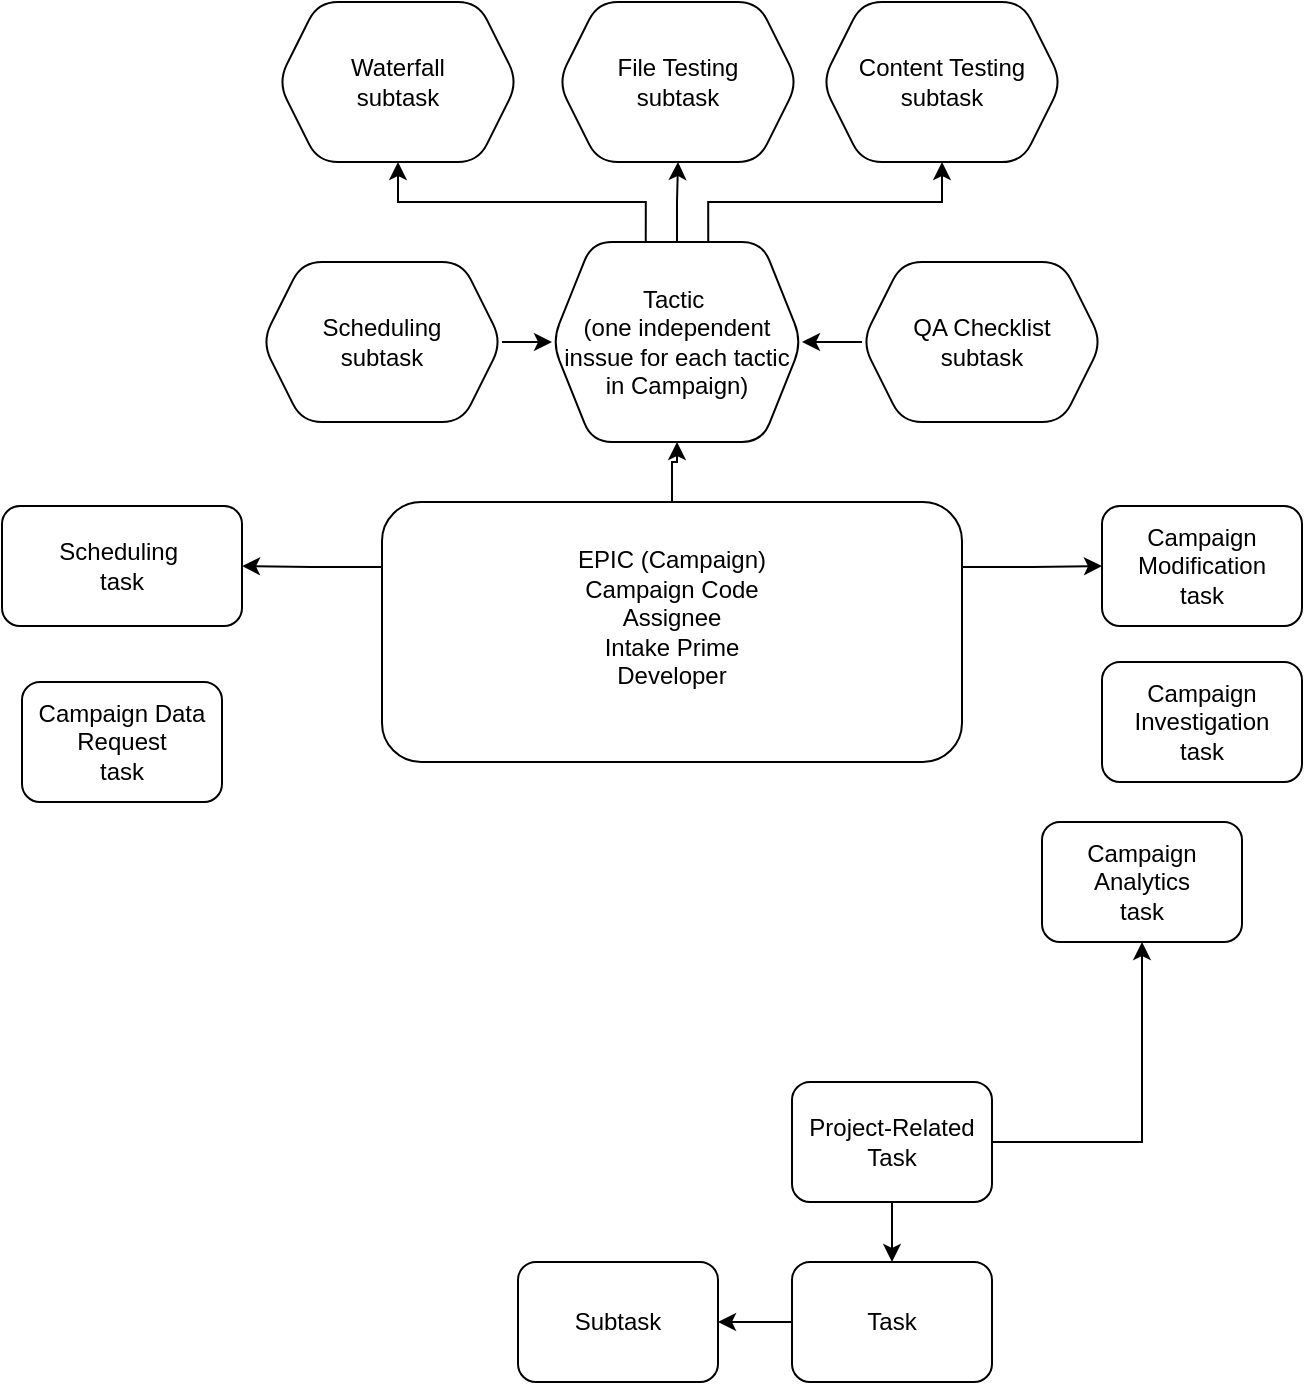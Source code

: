<mxfile version="14.5.4" type="github"><diagram id="ZlsLzyeVuHIJB3UnAANm" name="Page-1"><mxGraphModel dx="1422" dy="705" grid="1" gridSize="10" guides="1" tooltips="1" connect="1" arrows="1" fold="1" page="1" pageScale="1" pageWidth="850" pageHeight="1100" math="0" shadow="0"><root><mxCell id="0"/><mxCell id="1" parent="0"/><mxCell id="QNF2yn14ElUnCiaEgax5-3" value="" style="edgeStyle=orthogonalEdgeStyle;rounded=0;orthogonalLoop=1;jettySize=auto;html=1;" edge="1" parent="1" source="QNF2yn14ElUnCiaEgax5-1" target="QNF2yn14ElUnCiaEgax5-2"><mxGeometry relative="1" as="geometry"/></mxCell><mxCell id="QNF2yn14ElUnCiaEgax5-21" value="" style="edgeStyle=orthogonalEdgeStyle;rounded=0;orthogonalLoop=1;jettySize=auto;html=1;exitX=0;exitY=0.25;exitDx=0;exitDy=0;" edge="1" parent="1" source="QNF2yn14ElUnCiaEgax5-1" target="QNF2yn14ElUnCiaEgax5-20"><mxGeometry relative="1" as="geometry"/></mxCell><mxCell id="QNF2yn14ElUnCiaEgax5-22" style="edgeStyle=orthogonalEdgeStyle;rounded=0;orthogonalLoop=1;jettySize=auto;html=1;exitX=1;exitY=0.25;exitDx=0;exitDy=0;entryX=0;entryY=0.5;entryDx=0;entryDy=0;" edge="1" parent="1" source="QNF2yn14ElUnCiaEgax5-1" target="QNF2yn14ElUnCiaEgax5-23"><mxGeometry relative="1" as="geometry"><mxPoint x="600" y="293" as="targetPoint"/></mxGeometry></mxCell><mxCell id="QNF2yn14ElUnCiaEgax5-1" value="EPIC (Campaign)&lt;br&gt;Campaign Code&lt;br&gt;Assignee&lt;br&gt;Intake Prime&lt;br&gt;Developer&lt;br&gt;&lt;br&gt;" style="rounded=1;whiteSpace=wrap;html=1;" vertex="1" parent="1"><mxGeometry x="280" y="260" width="290" height="130" as="geometry"/></mxCell><mxCell id="QNF2yn14ElUnCiaEgax5-5" value="" style="edgeStyle=orthogonalEdgeStyle;rounded=0;orthogonalLoop=1;jettySize=auto;html=1;exitX=0.375;exitY=0;exitDx=0;exitDy=0;" edge="1" parent="1" source="QNF2yn14ElUnCiaEgax5-2" target="QNF2yn14ElUnCiaEgax5-4"><mxGeometry relative="1" as="geometry"/></mxCell><mxCell id="QNF2yn14ElUnCiaEgax5-10" value="" style="edgeStyle=orthogonalEdgeStyle;rounded=0;orthogonalLoop=1;jettySize=auto;html=1;" edge="1" parent="1" source="QNF2yn14ElUnCiaEgax5-2" target="QNF2yn14ElUnCiaEgax5-6"><mxGeometry relative="1" as="geometry"/></mxCell><mxCell id="QNF2yn14ElUnCiaEgax5-11" style="edgeStyle=orthogonalEdgeStyle;rounded=0;orthogonalLoop=1;jettySize=auto;html=1;exitX=0.625;exitY=0;exitDx=0;exitDy=0;entryX=0.5;entryY=1;entryDx=0;entryDy=0;" edge="1" parent="1" source="QNF2yn14ElUnCiaEgax5-2" target="QNF2yn14ElUnCiaEgax5-7"><mxGeometry relative="1" as="geometry"/></mxCell><mxCell id="QNF2yn14ElUnCiaEgax5-2" value="Tactic&amp;nbsp;&lt;br&gt;(one independent inssue for each tactic in Campaign)" style="shape=hexagon;perimeter=hexagonPerimeter2;whiteSpace=wrap;html=1;fixedSize=1;rounded=1;" vertex="1" parent="1"><mxGeometry x="365" y="130" width="125" height="100" as="geometry"/></mxCell><mxCell id="QNF2yn14ElUnCiaEgax5-4" value="Waterfall &lt;br&gt;subtask" style="shape=hexagon;perimeter=hexagonPerimeter2;whiteSpace=wrap;html=1;fixedSize=1;rounded=1;" vertex="1" parent="1"><mxGeometry x="228" y="10" width="120" height="80" as="geometry"/></mxCell><mxCell id="QNF2yn14ElUnCiaEgax5-6" value="File Testing&lt;br&gt;subtask" style="shape=hexagon;perimeter=hexagonPerimeter2;whiteSpace=wrap;html=1;fixedSize=1;rounded=1;" vertex="1" parent="1"><mxGeometry x="368" y="10" width="120" height="80" as="geometry"/></mxCell><mxCell id="QNF2yn14ElUnCiaEgax5-7" value="Content Testing&lt;br&gt;subtask" style="shape=hexagon;perimeter=hexagonPerimeter2;whiteSpace=wrap;html=1;fixedSize=1;rounded=1;" vertex="1" parent="1"><mxGeometry x="500" y="10" width="120" height="80" as="geometry"/></mxCell><mxCell id="QNF2yn14ElUnCiaEgax5-13" style="edgeStyle=orthogonalEdgeStyle;rounded=0;orthogonalLoop=1;jettySize=auto;html=1;exitX=0;exitY=0.5;exitDx=0;exitDy=0;entryX=1;entryY=0.5;entryDx=0;entryDy=0;" edge="1" parent="1" source="QNF2yn14ElUnCiaEgax5-8" target="QNF2yn14ElUnCiaEgax5-2"><mxGeometry relative="1" as="geometry"><mxPoint x="490" y="170" as="targetPoint"/></mxGeometry></mxCell><mxCell id="QNF2yn14ElUnCiaEgax5-8" value="QA Checklist&lt;br&gt;subtask" style="shape=hexagon;perimeter=hexagonPerimeter2;whiteSpace=wrap;html=1;fixedSize=1;rounded=1;" vertex="1" parent="1"><mxGeometry x="520" y="140" width="120" height="80" as="geometry"/></mxCell><mxCell id="QNF2yn14ElUnCiaEgax5-12" style="edgeStyle=orthogonalEdgeStyle;rounded=0;orthogonalLoop=1;jettySize=auto;html=1;exitX=1;exitY=0.5;exitDx=0;exitDy=0;" edge="1" parent="1" source="QNF2yn14ElUnCiaEgax5-9" target="QNF2yn14ElUnCiaEgax5-2"><mxGeometry relative="1" as="geometry"/></mxCell><mxCell id="QNF2yn14ElUnCiaEgax5-9" value="Scheduling&lt;br&gt;subtask" style="shape=hexagon;perimeter=hexagonPerimeter2;whiteSpace=wrap;html=1;fixedSize=1;rounded=1;" vertex="1" parent="1"><mxGeometry x="220" y="140" width="120" height="80" as="geometry"/></mxCell><mxCell id="QNF2yn14ElUnCiaEgax5-20" value="Scheduling&amp;nbsp;&lt;br&gt;task" style="whiteSpace=wrap;html=1;rounded=1;" vertex="1" parent="1"><mxGeometry x="90" y="262" width="120" height="60" as="geometry"/></mxCell><mxCell id="QNF2yn14ElUnCiaEgax5-23" value="Campaign Modification &lt;br&gt;task" style="whiteSpace=wrap;html=1;rounded=1;" vertex="1" parent="1"><mxGeometry x="640" y="262" width="100" height="60" as="geometry"/></mxCell><mxCell id="QNF2yn14ElUnCiaEgax5-24" value="Campaign Investigation&lt;br&gt;task" style="whiteSpace=wrap;html=1;rounded=1;" vertex="1" parent="1"><mxGeometry x="640" y="340" width="100" height="60" as="geometry"/></mxCell><mxCell id="QNF2yn14ElUnCiaEgax5-25" value="Campaign Data Request&lt;br&gt;task" style="whiteSpace=wrap;html=1;rounded=1;" vertex="1" parent="1"><mxGeometry x="100" y="350" width="100" height="60" as="geometry"/></mxCell><mxCell id="QNF2yn14ElUnCiaEgax5-26" value="Campaign Analytics&lt;br&gt;task" style="whiteSpace=wrap;html=1;rounded=1;" vertex="1" parent="1"><mxGeometry x="610" y="420" width="100" height="60" as="geometry"/></mxCell><mxCell id="QNF2yn14ElUnCiaEgax5-29" value="" style="edgeStyle=orthogonalEdgeStyle;rounded=0;orthogonalLoop=1;jettySize=auto;html=1;" edge="1" parent="1" source="QNF2yn14ElUnCiaEgax5-27" target="QNF2yn14ElUnCiaEgax5-28"><mxGeometry relative="1" as="geometry"/></mxCell><mxCell id="QNF2yn14ElUnCiaEgax5-32" style="edgeStyle=orthogonalEdgeStyle;rounded=0;orthogonalLoop=1;jettySize=auto;html=1;exitX=1;exitY=0.5;exitDx=0;exitDy=0;entryX=0.5;entryY=1;entryDx=0;entryDy=0;" edge="1" parent="1" source="QNF2yn14ElUnCiaEgax5-27" target="QNF2yn14ElUnCiaEgax5-26"><mxGeometry relative="1" as="geometry"/></mxCell><mxCell id="QNF2yn14ElUnCiaEgax5-27" value="Project-Related Task" style="whiteSpace=wrap;html=1;rounded=1;" vertex="1" parent="1"><mxGeometry x="485" y="550" width="100" height="60" as="geometry"/></mxCell><mxCell id="QNF2yn14ElUnCiaEgax5-31" value="" style="edgeStyle=orthogonalEdgeStyle;rounded=0;orthogonalLoop=1;jettySize=auto;html=1;" edge="1" parent="1" source="QNF2yn14ElUnCiaEgax5-28" target="QNF2yn14ElUnCiaEgax5-30"><mxGeometry relative="1" as="geometry"/></mxCell><mxCell id="QNF2yn14ElUnCiaEgax5-28" value="Task" style="whiteSpace=wrap;html=1;rounded=1;" vertex="1" parent="1"><mxGeometry x="485" y="640" width="100" height="60" as="geometry"/></mxCell><mxCell id="QNF2yn14ElUnCiaEgax5-30" value="Subtask" style="whiteSpace=wrap;html=1;rounded=1;" vertex="1" parent="1"><mxGeometry x="348" y="640" width="100" height="60" as="geometry"/></mxCell></root></mxGraphModel></diagram></mxfile>